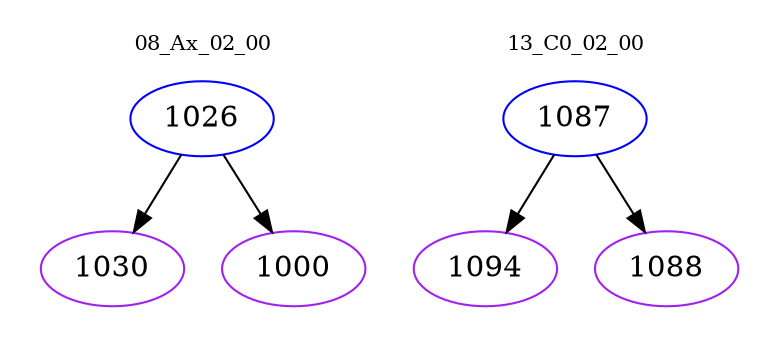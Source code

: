 digraph{
subgraph cluster_0 {
color = white
label = "08_Ax_02_00";
fontsize=10;
T0_1026 [label="1026", color="blue"]
T0_1026 -> T0_1030 [color="black"]
T0_1030 [label="1030", color="purple"]
T0_1026 -> T0_1000 [color="black"]
T0_1000 [label="1000", color="purple"]
}
subgraph cluster_1 {
color = white
label = "13_C0_02_00";
fontsize=10;
T1_1087 [label="1087", color="blue"]
T1_1087 -> T1_1094 [color="black"]
T1_1094 [label="1094", color="purple"]
T1_1087 -> T1_1088 [color="black"]
T1_1088 [label="1088", color="purple"]
}
}
